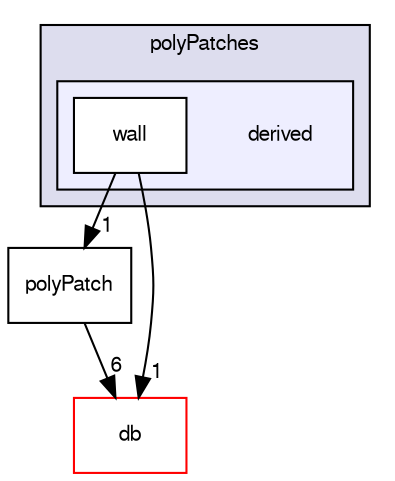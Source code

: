 digraph "src/OpenFOAM/meshes/polyMesh/polyPatches/derived" {
  bgcolor=transparent;
  compound=true
  node [ fontsize="10", fontname="FreeSans"];
  edge [ labelfontsize="10", labelfontname="FreeSans"];
  subgraph clusterdir_67ffeba79fe92b46a9460556346ffbde {
    graph [ bgcolor="#ddddee", pencolor="black", label="polyPatches" fontname="FreeSans", fontsize="10", URL="dir_67ffeba79fe92b46a9460556346ffbde.html"]
  subgraph clusterdir_a5ef85040496783b4d5878389b607442 {
    graph [ bgcolor="#eeeeff", pencolor="black", label="" URL="dir_a5ef85040496783b4d5878389b607442.html"];
    dir_a5ef85040496783b4d5878389b607442 [shape=plaintext label="derived"];
    dir_7679b0be99a8e00b5a737fc0f391b94e [shape=box label="wall" color="black" fillcolor="white" style="filled" URL="dir_7679b0be99a8e00b5a737fc0f391b94e.html"];
  }
  }
  dir_e00799da7fb4d299a4bc01389c26736d [shape=box label="polyPatch" URL="dir_e00799da7fb4d299a4bc01389c26736d.html"];
  dir_63c634f7a7cfd679ac26c67fb30fc32f [shape=box label="db" color="red" URL="dir_63c634f7a7cfd679ac26c67fb30fc32f.html"];
  dir_e00799da7fb4d299a4bc01389c26736d->dir_63c634f7a7cfd679ac26c67fb30fc32f [headlabel="6", labeldistance=1.5 headhref="dir_002132_001787.html"];
  dir_7679b0be99a8e00b5a737fc0f391b94e->dir_e00799da7fb4d299a4bc01389c26736d [headlabel="1", labeldistance=1.5 headhref="dir_002131_002132.html"];
  dir_7679b0be99a8e00b5a737fc0f391b94e->dir_63c634f7a7cfd679ac26c67fb30fc32f [headlabel="1", labeldistance=1.5 headhref="dir_002131_001787.html"];
}
